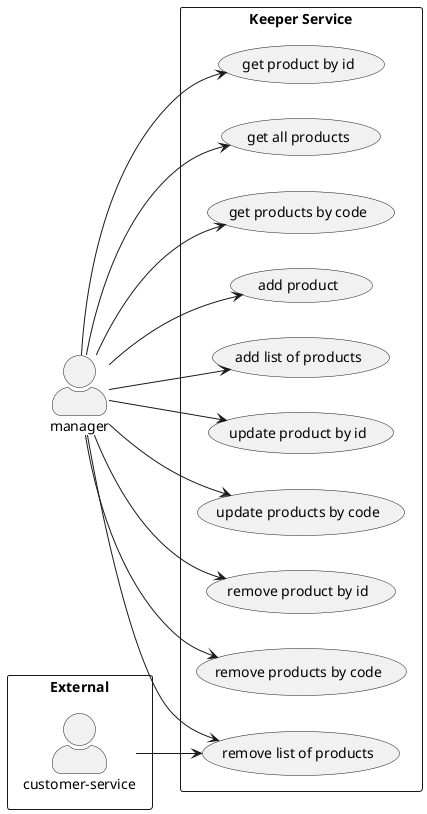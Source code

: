 @startuml

skinparam actorStyle awesome
left to right direction

actor manager

rectangle "External" {
    actor "customer-service" as cs
}

rectangle "Keeper Service" {
  usecase "get product by id" as uc01
  usecase "get all products" as uc02
  usecase "get products by code" as uc03
  usecase "add product" as uc04
  usecase "add list of products" as uc05
  usecase "update product by id" as uc06
  usecase "update products by code" as uc07
  usecase "remove product by id" as uc08
  usecase "remove products by code" as uc09
  usecase "remove list of products" as uc10
}

manager --> uc01
manager --> uc02
manager --> uc03
manager --> uc04
manager --> uc05
manager --> uc06
manager --> uc07
manager --> uc08
manager --> uc09
manager --> uc10
cs --> uc10

@enduml